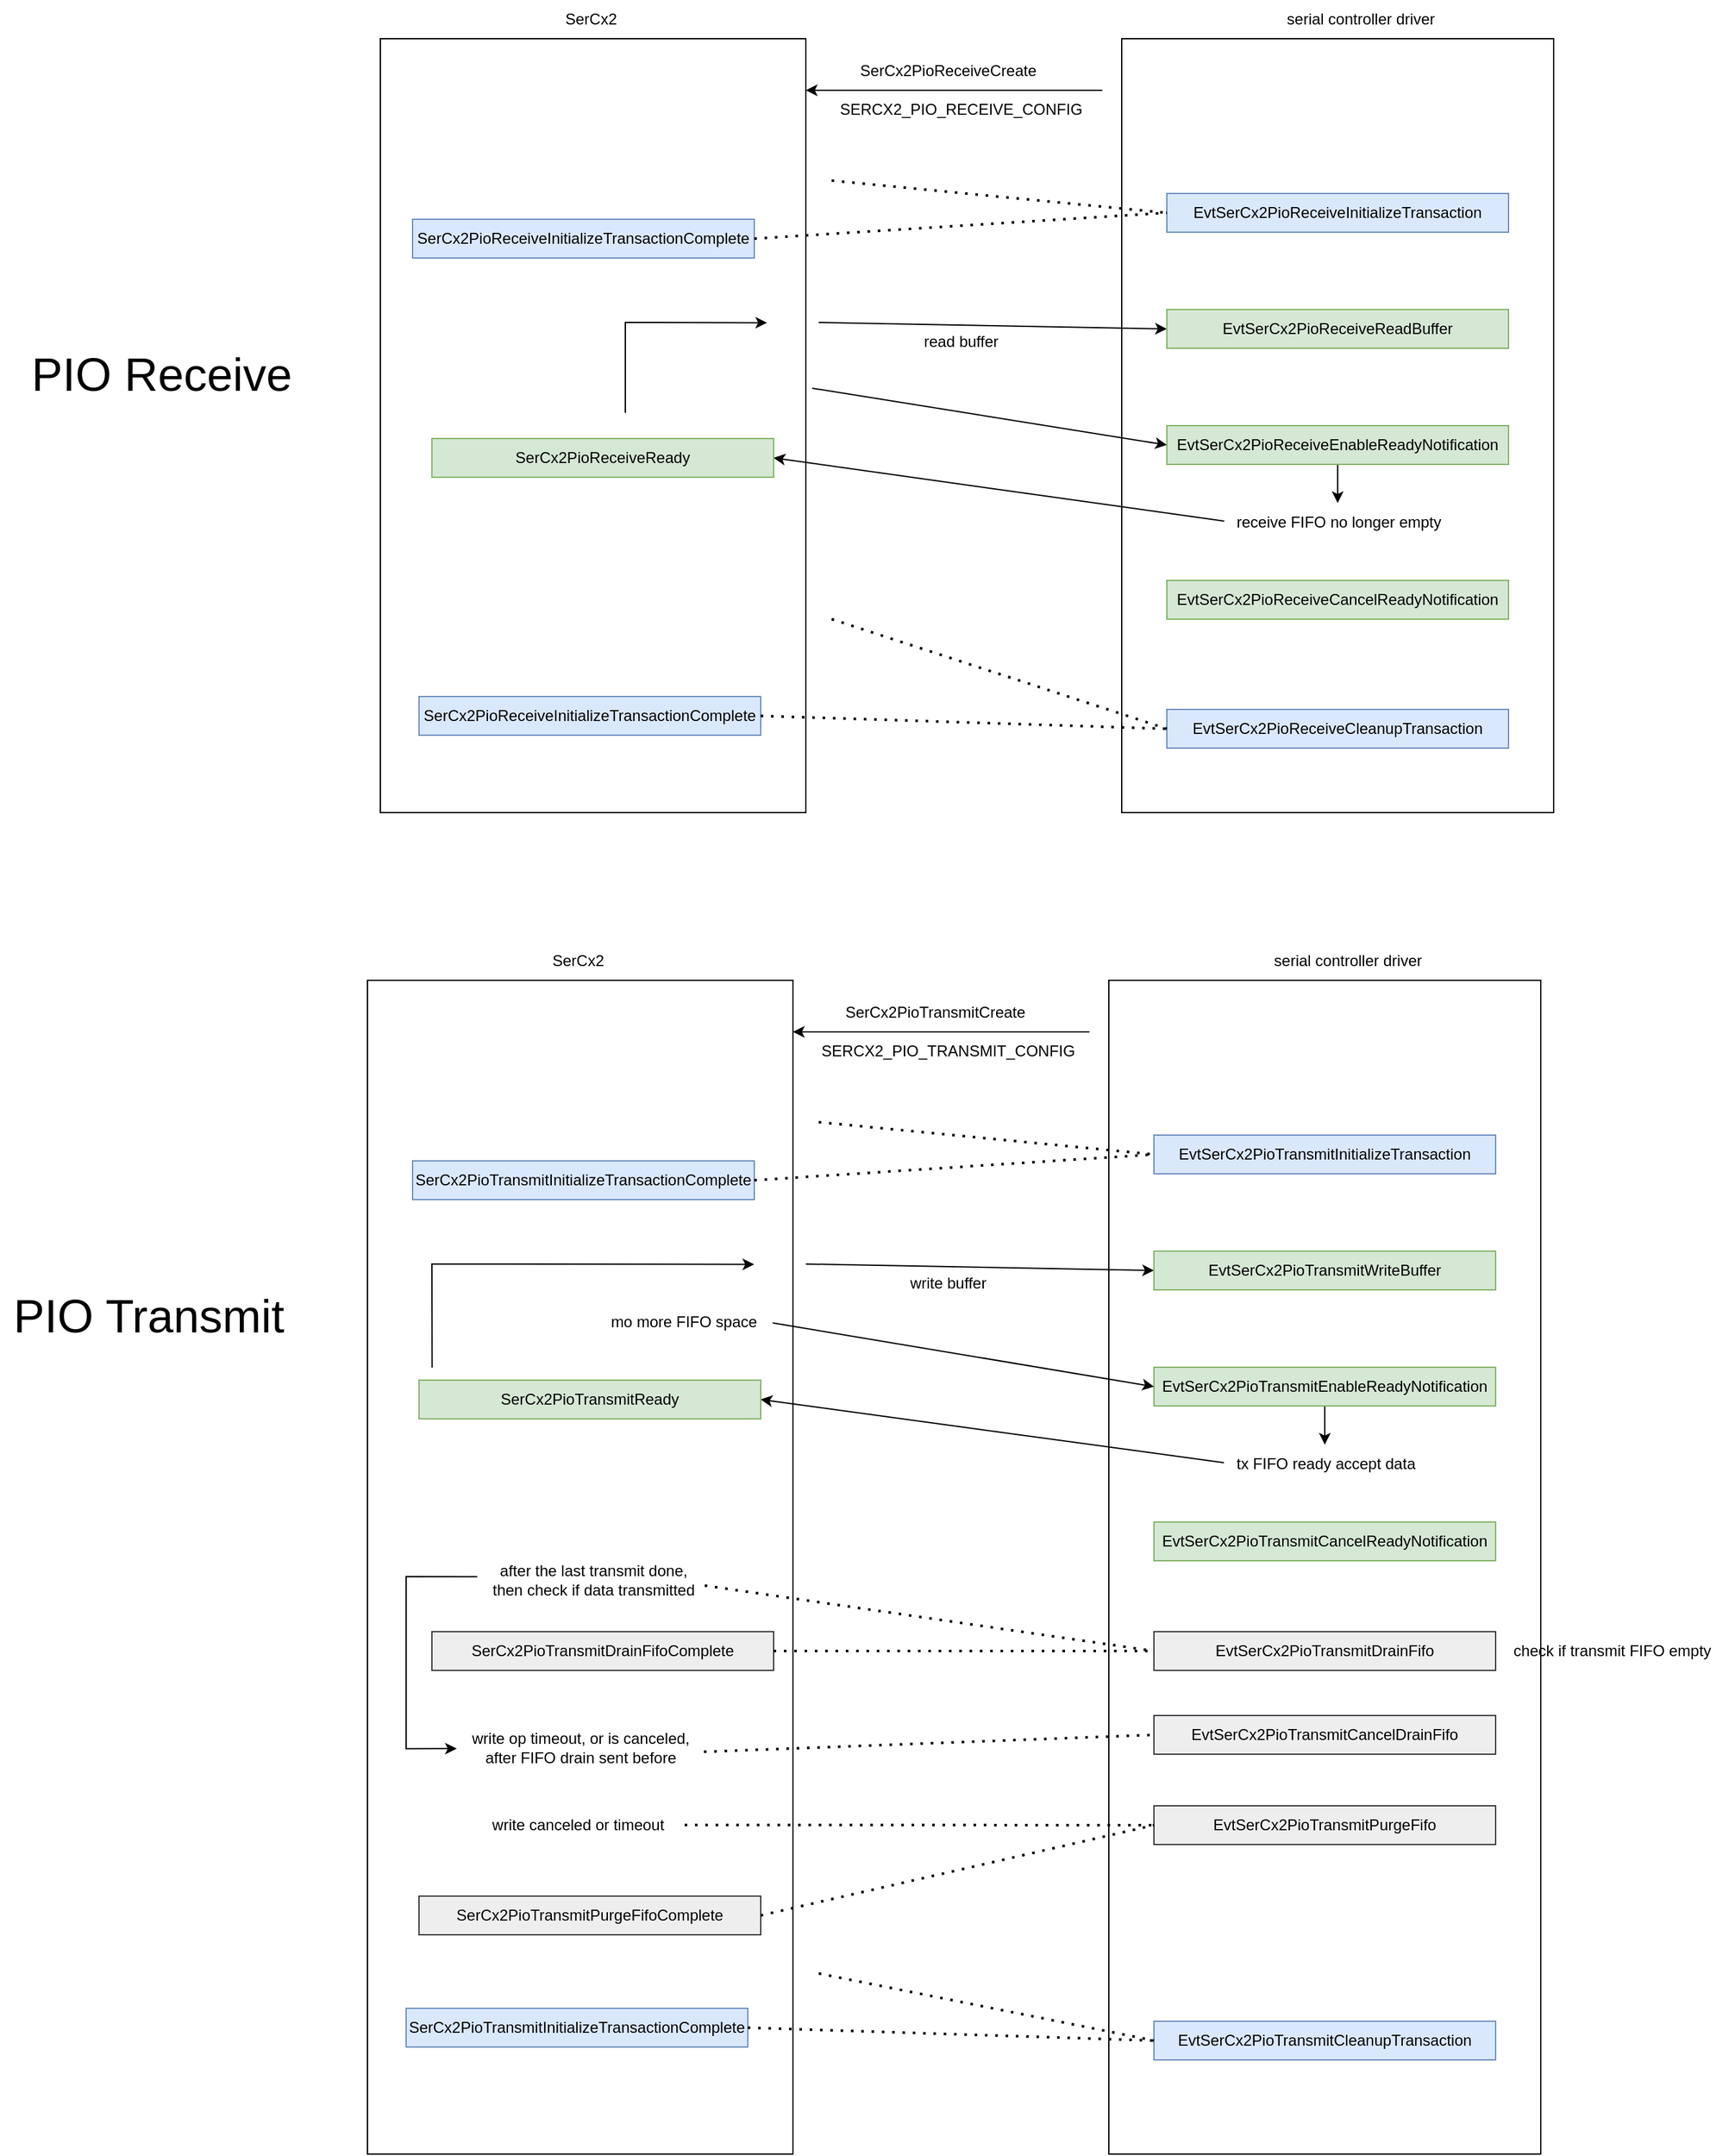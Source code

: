 <mxfile version="24.7.5">
  <diagram id="C5RBs43oDa-KdzZeNtuy" name="Page-1">
    <mxGraphModel dx="724" dy="996" grid="1" gridSize="10" guides="1" tooltips="1" connect="1" arrows="1" fold="1" page="1" pageScale="1" pageWidth="827" pageHeight="1169" math="0" shadow="0">
      <root>
        <mxCell id="WIyWlLk6GJQsqaUBKTNV-0" />
        <mxCell id="WIyWlLk6GJQsqaUBKTNV-1" parent="WIyWlLk6GJQsqaUBKTNV-0" />
        <mxCell id="CJKZ5IRd0fSEl3AEi2B6-0" value="" style="rounded=0;whiteSpace=wrap;html=1;fontStyle=0;fontSize=12;" parent="WIyWlLk6GJQsqaUBKTNV-1" vertex="1">
          <mxGeometry x="300" y="70" width="330" height="600" as="geometry" />
        </mxCell>
        <mxCell id="CJKZ5IRd0fSEl3AEi2B6-1" value="" style="rounded=0;whiteSpace=wrap;html=1;fontStyle=0;fontSize=12;" parent="WIyWlLk6GJQsqaUBKTNV-1" vertex="1">
          <mxGeometry x="875" y="70" width="335" height="600" as="geometry" />
        </mxCell>
        <mxCell id="CJKZ5IRd0fSEl3AEi2B6-2" value="serial controller driver" style="text;html=1;align=center;verticalAlign=middle;resizable=0;points=[];autosize=1;strokeColor=none;fillColor=none;fontStyle=0;fontSize=12;" parent="WIyWlLk6GJQsqaUBKTNV-1" vertex="1">
          <mxGeometry x="990" y="40" width="140" height="30" as="geometry" />
        </mxCell>
        <mxCell id="CJKZ5IRd0fSEl3AEi2B6-3" value="" style="endArrow=classic;html=1;rounded=0;entryX=0;entryY=0.5;entryDx=0;entryDy=0;fontStyle=0;fontSize=12;" parent="WIyWlLk6GJQsqaUBKTNV-1" target="CJKZ5IRd0fSEl3AEi2B6-12" edge="1">
          <mxGeometry width="50" height="50" relative="1" as="geometry">
            <mxPoint x="640" y="290" as="sourcePoint" />
            <mxPoint x="875.0" y="252.8" as="targetPoint" />
          </mxGeometry>
        </mxCell>
        <mxCell id="CJKZ5IRd0fSEl3AEi2B6-5" value="&lt;div style=&quot;font-size: 12px;&quot;&gt;&lt;span style=&quot;box-sizing: inherit; outline-color: inherit; font-size: 12px;&quot;&gt;read buffer&lt;/span&gt;&lt;/div&gt;" style="text;html=1;align=center;verticalAlign=middle;resizable=0;points=[];autosize=1;strokeColor=none;fillColor=none;fontStyle=0;fontSize=12;" parent="WIyWlLk6GJQsqaUBKTNV-1" vertex="1">
          <mxGeometry x="710" y="290" width="80" height="30" as="geometry" />
        </mxCell>
        <mxCell id="CJKZ5IRd0fSEl3AEi2B6-6" value="SerCx2PioReceiveCreate" style="text;html=1;align=center;verticalAlign=middle;resizable=0;points=[];autosize=1;strokeColor=none;fillColor=none;fontStyle=0;fontSize=12;" parent="WIyWlLk6GJQsqaUBKTNV-1" vertex="1">
          <mxGeometry x="660" y="80" width="160" height="30" as="geometry" />
        </mxCell>
        <mxCell id="CJKZ5IRd0fSEl3AEi2B6-9" value="SERCX2_PIO_RECEIVE_CONFIG" style="text;html=1;align=center;verticalAlign=middle;resizable=0;points=[];autosize=0;strokeColor=none;fillColor=none;fontStyle=0;fontSize=12;" parent="WIyWlLk6GJQsqaUBKTNV-1" vertex="1">
          <mxGeometry x="645" y="110" width="210" height="30" as="geometry" />
        </mxCell>
        <mxCell id="CJKZ5IRd0fSEl3AEi2B6-10" value="" style="endArrow=classic;html=1;rounded=0;fontStyle=0;fontSize=12;" parent="WIyWlLk6GJQsqaUBKTNV-1" edge="1">
          <mxGeometry width="50" height="50" relative="1" as="geometry">
            <mxPoint x="860" y="110" as="sourcePoint" />
            <mxPoint x="630" y="110" as="targetPoint" />
          </mxGeometry>
        </mxCell>
        <mxCell id="CJKZ5IRd0fSEl3AEi2B6-12" value="&lt;span style=&quot;text-wrap: nowrap; font-size: 12px;&quot;&gt;EvtSerCx2PioReceiveReadBuffer&lt;/span&gt;" style="rounded=0;whiteSpace=wrap;html=1;fillColor=#d5e8d4;strokeColor=#82b366;fontStyle=0;fontSize=12;" parent="WIyWlLk6GJQsqaUBKTNV-1" vertex="1">
          <mxGeometry x="910" y="280" width="265" height="30" as="geometry" />
        </mxCell>
        <mxCell id="CJKZ5IRd0fSEl3AEi2B6-26" style="rounded=0;orthogonalLoop=1;jettySize=auto;html=1;exitX=0.011;exitY=0.467;exitDx=0;exitDy=0;entryX=1;entryY=0.5;entryDx=0;entryDy=0;exitPerimeter=0;fontStyle=0;fontSize=12;" parent="WIyWlLk6GJQsqaUBKTNV-1" source="CJKZ5IRd0fSEl3AEi2B6-28" target="CJKZ5IRd0fSEl3AEi2B6-24" edge="1">
          <mxGeometry relative="1" as="geometry" />
        </mxCell>
        <mxCell id="CJKZ5IRd0fSEl3AEi2B6-29" value="" style="edgeStyle=orthogonalEdgeStyle;rounded=0;orthogonalLoop=1;jettySize=auto;html=1;fontStyle=0;fontSize=12;" parent="WIyWlLk6GJQsqaUBKTNV-1" source="CJKZ5IRd0fSEl3AEi2B6-13" target="CJKZ5IRd0fSEl3AEi2B6-28" edge="1">
          <mxGeometry relative="1" as="geometry" />
        </mxCell>
        <mxCell id="CJKZ5IRd0fSEl3AEi2B6-13" value="&lt;span style=&quot;text-wrap: nowrap; font-size: 12px;&quot;&gt;EvtSerCx2PioReceiveEnableReadyNotification&lt;/span&gt;" style="rounded=0;whiteSpace=wrap;html=1;fillColor=#d5e8d4;strokeColor=#82b366;fontStyle=0;fontSize=12;" parent="WIyWlLk6GJQsqaUBKTNV-1" vertex="1">
          <mxGeometry x="910" y="370" width="265" height="30" as="geometry" />
        </mxCell>
        <mxCell id="CJKZ5IRd0fSEl3AEi2B6-14" value="&lt;span style=&quot;text-wrap: nowrap; font-size: 12px;&quot;&gt;EvtSerCx2PioReceiveCancelReadyNotification&lt;/span&gt;" style="rounded=0;whiteSpace=wrap;html=1;fillColor=#d5e8d4;strokeColor=#82b366;fontStyle=0;fontSize=12;" parent="WIyWlLk6GJQsqaUBKTNV-1" vertex="1">
          <mxGeometry x="910" y="490" width="265" height="30" as="geometry" />
        </mxCell>
        <mxCell id="CJKZ5IRd0fSEl3AEi2B6-15" value="&lt;span style=&quot;text-wrap: nowrap; font-size: 12px;&quot;&gt;EvtSerCx2PioReceiveInitializeTransaction&lt;/span&gt;" style="rounded=0;whiteSpace=wrap;html=1;fillColor=#dae8fc;strokeColor=#6c8ebf;fontStyle=0;fontSize=12;" parent="WIyWlLk6GJQsqaUBKTNV-1" vertex="1">
          <mxGeometry x="910" y="190" width="265" height="30" as="geometry" />
        </mxCell>
        <mxCell id="CJKZ5IRd0fSEl3AEi2B6-16" value="" style="endArrow=none;dashed=1;html=1;dashPattern=1 3;strokeWidth=2;rounded=0;entryX=0;entryY=0.5;entryDx=0;entryDy=0;fontStyle=0;fontSize=12;" parent="WIyWlLk6GJQsqaUBKTNV-1" target="CJKZ5IRd0fSEl3AEi2B6-15" edge="1">
          <mxGeometry width="50" height="50" relative="1" as="geometry">
            <mxPoint x="650" y="180" as="sourcePoint" />
            <mxPoint x="730" y="190" as="targetPoint" />
          </mxGeometry>
        </mxCell>
        <mxCell id="CJKZ5IRd0fSEl3AEi2B6-17" value="&lt;span style=&quot;text-wrap: nowrap; font-size: 12px;&quot;&gt;EvtSerCx2PioReceiveCleanupTransaction&lt;/span&gt;" style="rounded=0;whiteSpace=wrap;html=1;fillColor=#dae8fc;strokeColor=#6c8ebf;fontStyle=0;fontSize=12;" parent="WIyWlLk6GJQsqaUBKTNV-1" vertex="1">
          <mxGeometry x="910" y="590" width="265" height="30" as="geometry" />
        </mxCell>
        <mxCell id="CJKZ5IRd0fSEl3AEi2B6-18" value="" style="endArrow=none;dashed=1;html=1;dashPattern=1 3;strokeWidth=2;rounded=0;entryX=0;entryY=0.5;entryDx=0;entryDy=0;fontStyle=0;fontSize=12;" parent="WIyWlLk6GJQsqaUBKTNV-1" target="CJKZ5IRd0fSEl3AEi2B6-17" edge="1">
          <mxGeometry width="50" height="50" relative="1" as="geometry">
            <mxPoint x="650" y="520" as="sourcePoint" />
            <mxPoint x="895" y="390" as="targetPoint" />
          </mxGeometry>
        </mxCell>
        <mxCell id="CJKZ5IRd0fSEl3AEi2B6-19" value="&lt;span style=&quot;text-wrap: nowrap; font-size: 12px;&quot;&gt;SerCx2PioReceiveInitializeTransactionComplete&lt;/span&gt;" style="rounded=0;whiteSpace=wrap;html=1;fillColor=#dae8fc;strokeColor=#6c8ebf;fontStyle=0;fontSize=12;" parent="WIyWlLk6GJQsqaUBKTNV-1" vertex="1">
          <mxGeometry x="325" y="210" width="265" height="30" as="geometry" />
        </mxCell>
        <mxCell id="CJKZ5IRd0fSEl3AEi2B6-20" value="" style="endArrow=none;dashed=1;html=1;dashPattern=1 3;strokeWidth=2;rounded=0;exitX=1;exitY=0.5;exitDx=0;exitDy=0;entryX=0;entryY=0.5;entryDx=0;entryDy=0;fontStyle=0;fontSize=12;" parent="WIyWlLk6GJQsqaUBKTNV-1" source="CJKZ5IRd0fSEl3AEi2B6-19" target="CJKZ5IRd0fSEl3AEi2B6-15" edge="1">
          <mxGeometry width="50" height="50" relative="1" as="geometry">
            <mxPoint x="660" y="190" as="sourcePoint" />
            <mxPoint x="860" y="190" as="targetPoint" />
          </mxGeometry>
        </mxCell>
        <mxCell id="CJKZ5IRd0fSEl3AEi2B6-21" value="&lt;span style=&quot;text-wrap: nowrap; font-size: 12px;&quot;&gt;SerCx2PioReceiveInitializeTransactionComplete&lt;/span&gt;" style="rounded=0;whiteSpace=wrap;html=1;fillColor=#dae8fc;strokeColor=#6c8ebf;fontStyle=0;fontSize=12;" parent="WIyWlLk6GJQsqaUBKTNV-1" vertex="1">
          <mxGeometry x="330" y="580" width="265" height="30" as="geometry" />
        </mxCell>
        <mxCell id="CJKZ5IRd0fSEl3AEi2B6-22" value="" style="endArrow=none;dashed=1;html=1;dashPattern=1 3;strokeWidth=2;rounded=0;exitX=1;exitY=0.5;exitDx=0;exitDy=0;entryX=0;entryY=0.5;entryDx=0;entryDy=0;fontStyle=0;fontSize=12;" parent="WIyWlLk6GJQsqaUBKTNV-1" source="CJKZ5IRd0fSEl3AEi2B6-21" target="CJKZ5IRd0fSEl3AEi2B6-17" edge="1">
          <mxGeometry width="50" height="50" relative="1" as="geometry">
            <mxPoint x="660" y="463" as="sourcePoint" />
            <mxPoint x="860" y="463" as="targetPoint" />
          </mxGeometry>
        </mxCell>
        <mxCell id="CJKZ5IRd0fSEl3AEi2B6-23" value="" style="endArrow=classic;html=1;rounded=0;entryX=0;entryY=0.5;entryDx=0;entryDy=0;fontStyle=0;fontSize=12;" parent="WIyWlLk6GJQsqaUBKTNV-1" target="CJKZ5IRd0fSEl3AEi2B6-13" edge="1">
          <mxGeometry width="50" height="50" relative="1" as="geometry">
            <mxPoint x="635" y="341" as="sourcePoint" />
            <mxPoint x="890" y="349" as="targetPoint" />
          </mxGeometry>
        </mxCell>
        <mxCell id="CJKZ5IRd0fSEl3AEi2B6-24" value="&lt;span style=&quot;text-wrap: nowrap; font-size: 12px;&quot;&gt;SerCx2PioReceiveReady&lt;/span&gt;" style="rounded=0;whiteSpace=wrap;html=1;fillColor=#d5e8d4;strokeColor=#82b366;fontStyle=0;fontSize=12;" parent="WIyWlLk6GJQsqaUBKTNV-1" vertex="1">
          <mxGeometry x="340" y="380" width="265" height="30" as="geometry" />
        </mxCell>
        <mxCell id="CJKZ5IRd0fSEl3AEi2B6-28" value="receive FIFO no longer empty" style="text;html=1;align=center;verticalAlign=middle;resizable=0;points=[];autosize=1;strokeColor=none;fillColor=none;fontStyle=0;fontSize=12;" parent="WIyWlLk6GJQsqaUBKTNV-1" vertex="1">
          <mxGeometry x="952.5" y="430" width="180" height="30" as="geometry" />
        </mxCell>
        <mxCell id="CJKZ5IRd0fSEl3AEi2B6-30" value="SerCx2" style="text;html=1;align=center;verticalAlign=middle;resizable=0;points=[];autosize=1;strokeColor=none;fillColor=none;fontStyle=0;fontSize=12;" parent="WIyWlLk6GJQsqaUBKTNV-1" vertex="1">
          <mxGeometry x="432.5" y="40" width="60" height="30" as="geometry" />
        </mxCell>
        <mxCell id="CJKZ5IRd0fSEl3AEi2B6-31" value="" style="endArrow=classic;html=1;rounded=0;entryX=0.909;entryY=0.367;entryDx=0;entryDy=0;entryPerimeter=0;fontStyle=0;fontSize=12;" parent="WIyWlLk6GJQsqaUBKTNV-1" target="CJKZ5IRd0fSEl3AEi2B6-0" edge="1">
          <mxGeometry width="50" height="50" relative="1" as="geometry">
            <mxPoint x="490" y="360" as="sourcePoint" />
            <mxPoint x="540" y="310" as="targetPoint" />
            <Array as="points">
              <mxPoint x="490" y="290" />
            </Array>
          </mxGeometry>
        </mxCell>
        <mxCell id="CJKZ5IRd0fSEl3AEi2B6-32" value="&lt;font style=&quot;font-size: 36px;&quot;&gt;PIO Receive&lt;/font&gt;" style="text;html=1;align=center;verticalAlign=middle;resizable=0;points=[];autosize=1;strokeColor=none;fillColor=none;fontStyle=0;fontSize=36;" parent="WIyWlLk6GJQsqaUBKTNV-1" vertex="1">
          <mxGeometry x="15" y="300" width="230" height="60" as="geometry" />
        </mxCell>
        <mxCell id="CJKZ5IRd0fSEl3AEi2B6-33" value="" style="rounded=0;whiteSpace=wrap;html=1;fontStyle=0;fontSize=12;" parent="WIyWlLk6GJQsqaUBKTNV-1" vertex="1">
          <mxGeometry x="290" y="800" width="330" height="910" as="geometry" />
        </mxCell>
        <mxCell id="CJKZ5IRd0fSEl3AEi2B6-34" value="" style="rounded=0;whiteSpace=wrap;html=1;fontStyle=0;fontSize=12;" parent="WIyWlLk6GJQsqaUBKTNV-1" vertex="1">
          <mxGeometry x="865" y="800" width="335" height="910" as="geometry" />
        </mxCell>
        <mxCell id="CJKZ5IRd0fSEl3AEi2B6-35" value="serial controller driver" style="text;html=1;align=center;verticalAlign=middle;resizable=0;points=[];autosize=1;strokeColor=none;fillColor=none;fontStyle=0;fontSize=12;" parent="WIyWlLk6GJQsqaUBKTNV-1" vertex="1">
          <mxGeometry x="980" y="770" width="140" height="30" as="geometry" />
        </mxCell>
        <mxCell id="CJKZ5IRd0fSEl3AEi2B6-36" value="" style="endArrow=classic;html=1;rounded=0;entryX=0;entryY=0.5;entryDx=0;entryDy=0;fontStyle=0;fontSize=12;" parent="WIyWlLk6GJQsqaUBKTNV-1" target="CJKZ5IRd0fSEl3AEi2B6-42" edge="1">
          <mxGeometry width="50" height="50" relative="1" as="geometry">
            <mxPoint x="630" y="1020" as="sourcePoint" />
            <mxPoint x="865.0" y="982.8" as="targetPoint" />
          </mxGeometry>
        </mxCell>
        <mxCell id="CJKZ5IRd0fSEl3AEi2B6-37" value="&lt;div style=&quot;font-size: 12px;&quot;&gt;&lt;span style=&quot;box-sizing: inherit; outline-color: inherit; font-size: 12px;&quot;&gt;write buffer&lt;/span&gt;&lt;/div&gt;" style="text;html=1;align=center;verticalAlign=middle;resizable=0;points=[];autosize=1;strokeColor=none;fillColor=none;fontStyle=0;fontSize=12;" parent="WIyWlLk6GJQsqaUBKTNV-1" vertex="1">
          <mxGeometry x="700" y="1020" width="80" height="30" as="geometry" />
        </mxCell>
        <mxCell id="CJKZ5IRd0fSEl3AEi2B6-38" value="SerCx2PioTransmitCreate" style="text;html=1;align=center;verticalAlign=middle;resizable=0;points=[];autosize=1;strokeColor=none;fillColor=none;fontStyle=0;fontSize=12;" parent="WIyWlLk6GJQsqaUBKTNV-1" vertex="1">
          <mxGeometry x="650" y="810" width="160" height="30" as="geometry" />
        </mxCell>
        <mxCell id="CJKZ5IRd0fSEl3AEi2B6-39" value="SERCX2_PIO_TRANSMIT_CONFIG" style="text;html=1;align=center;verticalAlign=middle;resizable=0;points=[];autosize=0;strokeColor=none;fillColor=none;fontStyle=0;fontSize=12;" parent="WIyWlLk6GJQsqaUBKTNV-1" vertex="1">
          <mxGeometry x="635" y="840" width="210" height="30" as="geometry" />
        </mxCell>
        <mxCell id="CJKZ5IRd0fSEl3AEi2B6-40" value="" style="endArrow=classic;html=1;rounded=0;fontStyle=0;fontSize=12;" parent="WIyWlLk6GJQsqaUBKTNV-1" edge="1">
          <mxGeometry width="50" height="50" relative="1" as="geometry">
            <mxPoint x="850" y="840" as="sourcePoint" />
            <mxPoint x="620" y="840" as="targetPoint" />
          </mxGeometry>
        </mxCell>
        <mxCell id="CJKZ5IRd0fSEl3AEi2B6-42" value="&lt;span style=&quot;text-wrap: nowrap; font-size: 12px;&quot;&gt;EvtSerCx2PioTransmitWriteBuffer&lt;/span&gt;" style="rounded=0;whiteSpace=wrap;html=1;fillColor=#d5e8d4;strokeColor=#82b366;fontStyle=0;fontSize=12;" parent="WIyWlLk6GJQsqaUBKTNV-1" vertex="1">
          <mxGeometry x="900" y="1010" width="265" height="30" as="geometry" />
        </mxCell>
        <mxCell id="CJKZ5IRd0fSEl3AEi2B6-43" style="rounded=0;orthogonalLoop=1;jettySize=auto;html=1;exitX=0.011;exitY=0.467;exitDx=0;exitDy=0;entryX=1;entryY=0.5;entryDx=0;entryDy=0;exitPerimeter=0;fontStyle=0;fontSize=12;" parent="WIyWlLk6GJQsqaUBKTNV-1" source="CJKZ5IRd0fSEl3AEi2B6-57" target="CJKZ5IRd0fSEl3AEi2B6-56" edge="1">
          <mxGeometry relative="1" as="geometry" />
        </mxCell>
        <mxCell id="CJKZ5IRd0fSEl3AEi2B6-44" value="" style="edgeStyle=orthogonalEdgeStyle;rounded=0;orthogonalLoop=1;jettySize=auto;html=1;fontStyle=0;fontSize=12;" parent="WIyWlLk6GJQsqaUBKTNV-1" source="CJKZ5IRd0fSEl3AEi2B6-45" target="CJKZ5IRd0fSEl3AEi2B6-57" edge="1">
          <mxGeometry relative="1" as="geometry" />
        </mxCell>
        <mxCell id="CJKZ5IRd0fSEl3AEi2B6-45" value="&lt;span style=&quot;text-wrap: nowrap; font-size: 12px;&quot;&gt;EvtSerCx2PioTransmitEnableReadyNotification&lt;/span&gt;" style="rounded=0;whiteSpace=wrap;html=1;fillColor=#d5e8d4;strokeColor=#82b366;fontStyle=0;fontSize=12;" parent="WIyWlLk6GJQsqaUBKTNV-1" vertex="1">
          <mxGeometry x="900" y="1100" width="265" height="30" as="geometry" />
        </mxCell>
        <mxCell id="CJKZ5IRd0fSEl3AEi2B6-46" value="&lt;span style=&quot;text-wrap: nowrap; font-size: 12px;&quot;&gt;EvtSerCx2PioTransmitCancelReadyNotification&lt;/span&gt;" style="rounded=0;whiteSpace=wrap;html=1;fillColor=#d5e8d4;strokeColor=#82b366;fontStyle=0;fontSize=12;" parent="WIyWlLk6GJQsqaUBKTNV-1" vertex="1">
          <mxGeometry x="900" y="1220" width="265" height="30" as="geometry" />
        </mxCell>
        <mxCell id="CJKZ5IRd0fSEl3AEi2B6-47" value="&lt;span style=&quot;text-wrap: nowrap; font-size: 12px;&quot;&gt;EvtSerCx2PioTransmitInitializeTransaction&lt;/span&gt;" style="rounded=0;whiteSpace=wrap;html=1;fillColor=#dae8fc;strokeColor=#6c8ebf;fontStyle=0;fontSize=12;" parent="WIyWlLk6GJQsqaUBKTNV-1" vertex="1">
          <mxGeometry x="900" y="920" width="265" height="30" as="geometry" />
        </mxCell>
        <mxCell id="CJKZ5IRd0fSEl3AEi2B6-48" value="" style="endArrow=none;dashed=1;html=1;dashPattern=1 3;strokeWidth=2;rounded=0;entryX=0;entryY=0.5;entryDx=0;entryDy=0;fontStyle=0;fontSize=12;" parent="WIyWlLk6GJQsqaUBKTNV-1" target="CJKZ5IRd0fSEl3AEi2B6-47" edge="1">
          <mxGeometry width="50" height="50" relative="1" as="geometry">
            <mxPoint x="640" y="910" as="sourcePoint" />
            <mxPoint x="720" y="920" as="targetPoint" />
          </mxGeometry>
        </mxCell>
        <mxCell id="CJKZ5IRd0fSEl3AEi2B6-49" value="&lt;span style=&quot;text-wrap: nowrap; font-size: 12px;&quot;&gt;EvtSerCx2PioTransmitCleanupTransaction&lt;/span&gt;" style="rounded=0;whiteSpace=wrap;html=1;fillColor=#dae8fc;strokeColor=#6c8ebf;fontStyle=0;fontSize=12;" parent="WIyWlLk6GJQsqaUBKTNV-1" vertex="1">
          <mxGeometry x="900" y="1607" width="265" height="30" as="geometry" />
        </mxCell>
        <mxCell id="CJKZ5IRd0fSEl3AEi2B6-50" value="" style="endArrow=none;dashed=1;html=1;dashPattern=1 3;strokeWidth=2;rounded=0;entryX=0;entryY=0.5;entryDx=0;entryDy=0;fontStyle=0;fontSize=12;" parent="WIyWlLk6GJQsqaUBKTNV-1" target="CJKZ5IRd0fSEl3AEi2B6-49" edge="1">
          <mxGeometry width="50" height="50" relative="1" as="geometry">
            <mxPoint x="640" y="1570" as="sourcePoint" />
            <mxPoint x="885" y="1407" as="targetPoint" />
          </mxGeometry>
        </mxCell>
        <mxCell id="CJKZ5IRd0fSEl3AEi2B6-51" value="&lt;span style=&quot;text-wrap: nowrap; font-size: 12px;&quot;&gt;SerCx2PioTransmitInitializeTransactionComplete&lt;/span&gt;" style="rounded=0;whiteSpace=wrap;html=1;fillColor=#dae8fc;strokeColor=#6c8ebf;fontStyle=0;fontSize=12;" parent="WIyWlLk6GJQsqaUBKTNV-1" vertex="1">
          <mxGeometry x="325" y="940" width="265" height="30" as="geometry" />
        </mxCell>
        <mxCell id="CJKZ5IRd0fSEl3AEi2B6-52" value="" style="endArrow=none;dashed=1;html=1;dashPattern=1 3;strokeWidth=2;rounded=0;exitX=1;exitY=0.5;exitDx=0;exitDy=0;entryX=0;entryY=0.5;entryDx=0;entryDy=0;fontStyle=0;fontSize=12;" parent="WIyWlLk6GJQsqaUBKTNV-1" source="CJKZ5IRd0fSEl3AEi2B6-51" target="CJKZ5IRd0fSEl3AEi2B6-47" edge="1">
          <mxGeometry width="50" height="50" relative="1" as="geometry">
            <mxPoint x="650" y="920" as="sourcePoint" />
            <mxPoint x="850" y="920" as="targetPoint" />
          </mxGeometry>
        </mxCell>
        <mxCell id="CJKZ5IRd0fSEl3AEi2B6-53" value="&lt;span style=&quot;text-wrap: nowrap; font-size: 12px;&quot;&gt;SerCx2Pio&lt;/span&gt;&lt;span style=&quot;text-wrap: nowrap;&quot;&gt;Transmit&lt;/span&gt;&lt;span style=&quot;text-wrap: nowrap; font-size: 12px;&quot;&gt;InitializeTransactionComplete&lt;/span&gt;" style="rounded=0;whiteSpace=wrap;html=1;fillColor=#dae8fc;strokeColor=#6c8ebf;fontStyle=0;fontSize=12;" parent="WIyWlLk6GJQsqaUBKTNV-1" vertex="1">
          <mxGeometry x="320" y="1597" width="265" height="30" as="geometry" />
        </mxCell>
        <mxCell id="CJKZ5IRd0fSEl3AEi2B6-54" value="" style="endArrow=none;dashed=1;html=1;dashPattern=1 3;strokeWidth=2;rounded=0;exitX=1;exitY=0.5;exitDx=0;exitDy=0;entryX=0;entryY=0.5;entryDx=0;entryDy=0;fontStyle=0;fontSize=12;" parent="WIyWlLk6GJQsqaUBKTNV-1" source="CJKZ5IRd0fSEl3AEi2B6-53" target="CJKZ5IRd0fSEl3AEi2B6-49" edge="1">
          <mxGeometry width="50" height="50" relative="1" as="geometry">
            <mxPoint x="650" y="1480" as="sourcePoint" />
            <mxPoint x="850" y="1480" as="targetPoint" />
          </mxGeometry>
        </mxCell>
        <mxCell id="CJKZ5IRd0fSEl3AEi2B6-55" value="" style="endArrow=classic;html=1;rounded=0;entryX=0;entryY=0.5;entryDx=0;entryDy=0;fontStyle=0;fontSize=12;exitX=0.995;exitY=0.522;exitDx=0;exitDy=0;exitPerimeter=0;" parent="WIyWlLk6GJQsqaUBKTNV-1" target="CJKZ5IRd0fSEl3AEi2B6-45" edge="1" source="J14_GXVmGQ0ArYSJ1UOR-16">
          <mxGeometry width="50" height="50" relative="1" as="geometry">
            <mxPoint x="625" y="1071" as="sourcePoint" />
            <mxPoint x="880" y="1079" as="targetPoint" />
          </mxGeometry>
        </mxCell>
        <mxCell id="CJKZ5IRd0fSEl3AEi2B6-56" value="&lt;span style=&quot;text-wrap: nowrap; font-size: 12px;&quot;&gt;SerCx2Pio&lt;/span&gt;&lt;span style=&quot;text-wrap: nowrap;&quot;&gt;Transmit&lt;/span&gt;&lt;span style=&quot;text-wrap: nowrap; font-size: 12px;&quot;&gt;Ready&lt;/span&gt;" style="rounded=0;whiteSpace=wrap;html=1;fillColor=#d5e8d4;strokeColor=#82b366;fontStyle=0;fontSize=12;" parent="WIyWlLk6GJQsqaUBKTNV-1" vertex="1">
          <mxGeometry x="330" y="1110" width="265" height="30" as="geometry" />
        </mxCell>
        <mxCell id="CJKZ5IRd0fSEl3AEi2B6-57" value="tx FIFO ready accept data" style="text;html=1;align=center;verticalAlign=middle;resizable=0;points=[];autosize=1;strokeColor=none;fillColor=none;fontStyle=0;fontSize=12;" parent="WIyWlLk6GJQsqaUBKTNV-1" vertex="1">
          <mxGeometry x="952.5" y="1160" width="160" height="30" as="geometry" />
        </mxCell>
        <mxCell id="CJKZ5IRd0fSEl3AEi2B6-58" value="SerCx2" style="text;html=1;align=center;verticalAlign=middle;resizable=0;points=[];autosize=1;strokeColor=none;fillColor=none;fontStyle=0;fontSize=12;" parent="WIyWlLk6GJQsqaUBKTNV-1" vertex="1">
          <mxGeometry x="422.5" y="770" width="60" height="30" as="geometry" />
        </mxCell>
        <mxCell id="CJKZ5IRd0fSEl3AEi2B6-59" value="" style="endArrow=classic;html=1;rounded=0;entryX=0.909;entryY=0.242;entryDx=0;entryDy=0;entryPerimeter=0;fontStyle=0;fontSize=12;exitX=0.152;exitY=0.33;exitDx=0;exitDy=0;exitPerimeter=0;" parent="WIyWlLk6GJQsqaUBKTNV-1" target="CJKZ5IRd0fSEl3AEi2B6-33" edge="1" source="CJKZ5IRd0fSEl3AEi2B6-33">
          <mxGeometry width="50" height="50" relative="1" as="geometry">
            <mxPoint x="480" y="1090" as="sourcePoint" />
            <mxPoint x="530" y="1040" as="targetPoint" />
            <Array as="points">
              <mxPoint x="340" y="1020" />
            </Array>
          </mxGeometry>
        </mxCell>
        <mxCell id="CJKZ5IRd0fSEl3AEi2B6-60" value="&lt;font style=&quot;font-size: 36px;&quot;&gt;PIO Transmit&lt;/font&gt;" style="text;html=1;align=center;verticalAlign=middle;resizable=0;points=[];autosize=1;strokeColor=none;fillColor=none;fontStyle=0;fontSize=36;" parent="WIyWlLk6GJQsqaUBKTNV-1" vertex="1">
          <mxGeometry x="5" y="1030" width="230" height="60" as="geometry" />
        </mxCell>
        <mxCell id="J14_GXVmGQ0ArYSJ1UOR-0" value="&lt;span style=&quot;text-wrap: nowrap;&quot;&gt;EvtSerCx2PioTransmitPurgeFifo&lt;/span&gt;" style="rounded=0;whiteSpace=wrap;html=1;fillColor=#eeeeee;strokeColor=#36393d;fontStyle=0;fontSize=12;" vertex="1" parent="WIyWlLk6GJQsqaUBKTNV-1">
          <mxGeometry x="900" y="1440" width="265" height="30" as="geometry" />
        </mxCell>
        <mxCell id="J14_GXVmGQ0ArYSJ1UOR-1" value="&lt;span style=&quot;text-wrap: nowrap;&quot;&gt;EvtSerCx2PioTransmitCancelDrainFifo&lt;/span&gt;" style="rounded=0;whiteSpace=wrap;html=1;fillColor=#eeeeee;strokeColor=#36393d;fontStyle=0;fontSize=12;" vertex="1" parent="WIyWlLk6GJQsqaUBKTNV-1">
          <mxGeometry x="900" y="1370" width="265" height="30" as="geometry" />
        </mxCell>
        <mxCell id="J14_GXVmGQ0ArYSJ1UOR-2" value="&lt;span style=&quot;text-wrap: nowrap;&quot;&gt;EvtSerCx2PioTransmitDrainFifo&lt;/span&gt;" style="rounded=0;whiteSpace=wrap;html=1;fillColor=#eeeeee;strokeColor=#36393d;fontStyle=0;fontSize=12;" vertex="1" parent="WIyWlLk6GJQsqaUBKTNV-1">
          <mxGeometry x="900" y="1305" width="265" height="30" as="geometry" />
        </mxCell>
        <mxCell id="J14_GXVmGQ0ArYSJ1UOR-3" value="&lt;span style=&quot;text-wrap: nowrap;&quot;&gt;SerCx2PioTransmitPurgeFifoComplete&lt;/span&gt;" style="rounded=0;whiteSpace=wrap;html=1;fillColor=#eeeeee;strokeColor=#36393d;fontStyle=0;fontSize=12;" vertex="1" parent="WIyWlLk6GJQsqaUBKTNV-1">
          <mxGeometry x="330" y="1510" width="265" height="30" as="geometry" />
        </mxCell>
        <mxCell id="J14_GXVmGQ0ArYSJ1UOR-4" value="&lt;span style=&quot;text-wrap: nowrap;&quot;&gt;SerCx2PioTransmitDrainFifoComplete&lt;/span&gt;" style="rounded=0;whiteSpace=wrap;html=1;fillColor=#eeeeee;strokeColor=#36393d;fontStyle=0;fontSize=12;" vertex="1" parent="WIyWlLk6GJQsqaUBKTNV-1">
          <mxGeometry x="340" y="1305" width="265" height="30" as="geometry" />
        </mxCell>
        <mxCell id="J14_GXVmGQ0ArYSJ1UOR-12" value="" style="edgeStyle=orthogonalEdgeStyle;rounded=0;orthogonalLoop=1;jettySize=auto;html=1;entryX=-0.004;entryY=0.517;entryDx=0;entryDy=0;entryPerimeter=0;exitX=0.001;exitY=0.433;exitDx=0;exitDy=0;exitPerimeter=0;" edge="1" parent="WIyWlLk6GJQsqaUBKTNV-1" source="J14_GXVmGQ0ArYSJ1UOR-5" target="J14_GXVmGQ0ArYSJ1UOR-9">
          <mxGeometry relative="1" as="geometry">
            <mxPoint x="245" y="1265" as="targetPoint" />
            <Array as="points">
              <mxPoint x="320" y="1262" />
              <mxPoint x="320" y="1396" />
            </Array>
          </mxGeometry>
        </mxCell>
        <mxCell id="J14_GXVmGQ0ArYSJ1UOR-5" value="after the last transmit done,&lt;div&gt;then check if data transmitted&lt;/div&gt;" style="text;html=1;align=center;verticalAlign=middle;resizable=0;points=[];autosize=1;strokeColor=none;fillColor=none;" vertex="1" parent="WIyWlLk6GJQsqaUBKTNV-1">
          <mxGeometry x="375" y="1245" width="180" height="40" as="geometry" />
        </mxCell>
        <mxCell id="J14_GXVmGQ0ArYSJ1UOR-6" value="" style="endArrow=none;dashed=1;html=1;dashPattern=1 3;strokeWidth=2;rounded=0;entryX=0;entryY=0.5;entryDx=0;entryDy=0;fontStyle=0;fontSize=12;exitX=0.981;exitY=0.606;exitDx=0;exitDy=0;exitPerimeter=0;" edge="1" parent="WIyWlLk6GJQsqaUBKTNV-1" source="J14_GXVmGQ0ArYSJ1UOR-5" target="J14_GXVmGQ0ArYSJ1UOR-2">
          <mxGeometry width="50" height="50" relative="1" as="geometry">
            <mxPoint x="580" y="1270" as="sourcePoint" />
            <mxPoint x="840" y="1295" as="targetPoint" />
          </mxGeometry>
        </mxCell>
        <mxCell id="J14_GXVmGQ0ArYSJ1UOR-7" value="check if transmit FIFO empty" style="text;html=1;align=center;verticalAlign=middle;resizable=0;points=[];autosize=1;strokeColor=none;fillColor=none;" vertex="1" parent="WIyWlLk6GJQsqaUBKTNV-1">
          <mxGeometry x="1165" y="1305" width="180" height="30" as="geometry" />
        </mxCell>
        <mxCell id="J14_GXVmGQ0ArYSJ1UOR-8" value="" style="endArrow=none;dashed=1;html=1;dashPattern=1 3;strokeWidth=2;rounded=0;entryX=0;entryY=0.5;entryDx=0;entryDy=0;fontStyle=0;fontSize=12;exitX=1;exitY=0.5;exitDx=0;exitDy=0;" edge="1" parent="WIyWlLk6GJQsqaUBKTNV-1" source="J14_GXVmGQ0ArYSJ1UOR-4" target="J14_GXVmGQ0ArYSJ1UOR-2">
          <mxGeometry width="50" height="50" relative="1" as="geometry">
            <mxPoint x="557" y="1278" as="sourcePoint" />
            <mxPoint x="910" y="1330" as="targetPoint" />
          </mxGeometry>
        </mxCell>
        <mxCell id="J14_GXVmGQ0ArYSJ1UOR-9" value="write op timeout, or is canceled,&lt;div&gt;after FIFO drain sent before&lt;/div&gt;" style="text;html=1;align=center;verticalAlign=middle;resizable=0;points=[];autosize=1;strokeColor=none;fillColor=none;" vertex="1" parent="WIyWlLk6GJQsqaUBKTNV-1">
          <mxGeometry x="360" y="1375" width="190" height="40" as="geometry" />
        </mxCell>
        <mxCell id="J14_GXVmGQ0ArYSJ1UOR-10" value="" style="endArrow=none;dashed=1;html=1;dashPattern=1 3;strokeWidth=2;rounded=0;entryX=0;entryY=0.5;entryDx=0;entryDy=0;fontStyle=0;fontSize=12;exitX=1.005;exitY=0.578;exitDx=0;exitDy=0;exitPerimeter=0;" edge="1" parent="WIyWlLk6GJQsqaUBKTNV-1" source="J14_GXVmGQ0ArYSJ1UOR-9" target="J14_GXVmGQ0ArYSJ1UOR-1">
          <mxGeometry width="50" height="50" relative="1" as="geometry">
            <mxPoint x="562" y="1279" as="sourcePoint" />
            <mxPoint x="910" y="1330" as="targetPoint" />
          </mxGeometry>
        </mxCell>
        <mxCell id="J14_GXVmGQ0ArYSJ1UOR-13" value="write canceled or timeout" style="text;html=1;align=center;verticalAlign=middle;resizable=0;points=[];autosize=1;strokeColor=none;fillColor=none;" vertex="1" parent="WIyWlLk6GJQsqaUBKTNV-1">
          <mxGeometry x="372.5" y="1440" width="160" height="30" as="geometry" />
        </mxCell>
        <mxCell id="J14_GXVmGQ0ArYSJ1UOR-14" value="" style="endArrow=none;dashed=1;html=1;dashPattern=1 3;strokeWidth=2;rounded=0;entryX=0;entryY=0.5;entryDx=0;entryDy=0;fontStyle=0;fontSize=12;exitX=1.022;exitY=0.494;exitDx=0;exitDy=0;exitPerimeter=0;" edge="1" parent="WIyWlLk6GJQsqaUBKTNV-1" source="J14_GXVmGQ0ArYSJ1UOR-13" target="J14_GXVmGQ0ArYSJ1UOR-0">
          <mxGeometry width="50" height="50" relative="1" as="geometry">
            <mxPoint x="561" y="1408" as="sourcePoint" />
            <mxPoint x="910" y="1395" as="targetPoint" />
          </mxGeometry>
        </mxCell>
        <mxCell id="J14_GXVmGQ0ArYSJ1UOR-15" value="" style="endArrow=none;dashed=1;html=1;dashPattern=1 3;strokeWidth=2;rounded=0;entryX=0;entryY=0.5;entryDx=0;entryDy=0;fontStyle=0;fontSize=12;exitX=1;exitY=0.5;exitDx=0;exitDy=0;" edge="1" parent="WIyWlLk6GJQsqaUBKTNV-1" source="J14_GXVmGQ0ArYSJ1UOR-3" target="J14_GXVmGQ0ArYSJ1UOR-0">
          <mxGeometry width="50" height="50" relative="1" as="geometry">
            <mxPoint x="546" y="1465" as="sourcePoint" />
            <mxPoint x="910" y="1465" as="targetPoint" />
          </mxGeometry>
        </mxCell>
        <mxCell id="J14_GXVmGQ0ArYSJ1UOR-16" value="mo more FIFO space" style="text;html=1;align=center;verticalAlign=middle;resizable=0;points=[];autosize=1;strokeColor=none;fillColor=none;" vertex="1" parent="WIyWlLk6GJQsqaUBKTNV-1">
          <mxGeometry x="465" y="1050" width="140" height="30" as="geometry" />
        </mxCell>
      </root>
    </mxGraphModel>
  </diagram>
</mxfile>
